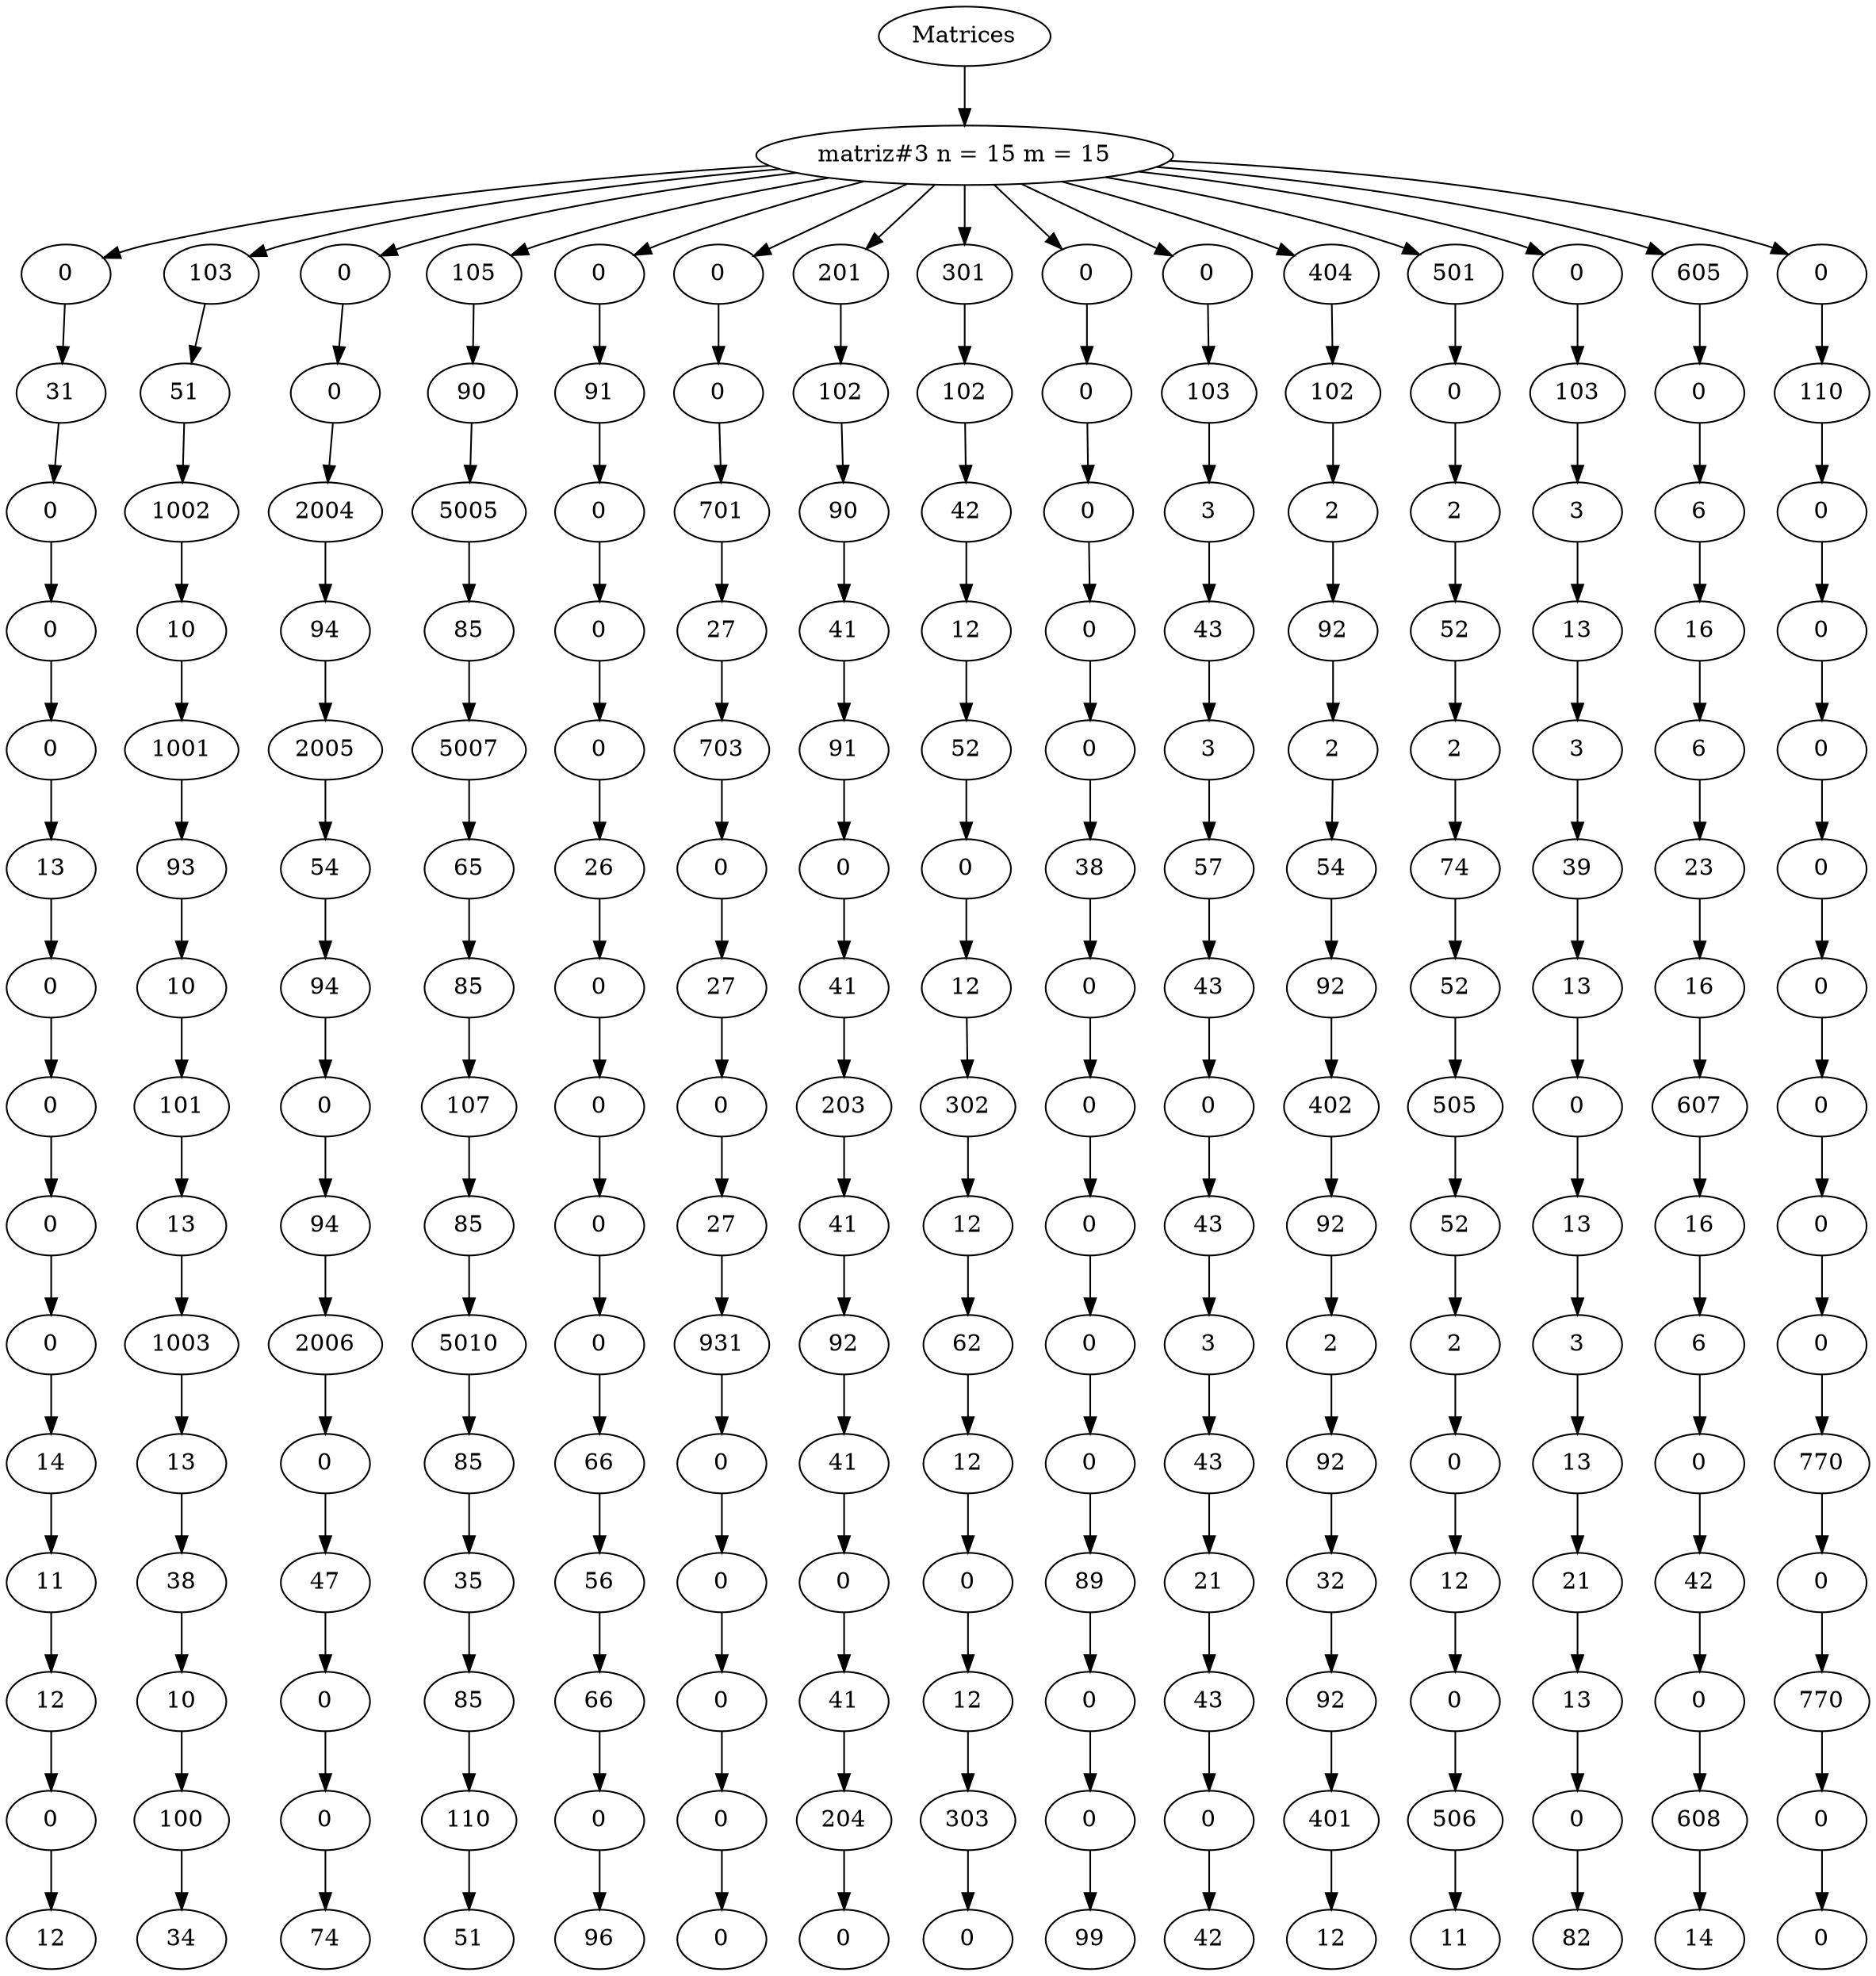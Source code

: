 // Grafica
digraph {
	A [label=Matrices]
	B [label="matriz#3 n = 15 m = 15"]
	A -> B
	1 [label=0]
	2 [label=103]
	3 [label=0]
	4 [label=105]
	5 [label=0]
	6 [label=0]
	7 [label=201]
	8 [label=301]
	9 [label=0]
	10 [label=0]
	11 [label=404]
	12 [label=501]
	13 [label=0]
	14 [label=605]
	15 [label=0]
	16 [label=31]
	17 [label=51]
	18 [label=0]
	19 [label=90]
	20 [label=91]
	21 [label=0]
	22 [label=102]
	23 [label=102]
	24 [label=0]
	25 [label=103]
	26 [label=102]
	27 [label=0]
	28 [label=103]
	29 [label=0]
	30 [label=110]
	31 [label=0]
	32 [label=1002]
	33 [label=2004]
	34 [label=5005]
	35 [label=0]
	36 [label=701]
	37 [label=90]
	38 [label=42]
	39 [label=0]
	40 [label=3]
	41 [label=2]
	42 [label=2]
	43 [label=3]
	44 [label=6]
	45 [label=0]
	46 [label=0]
	47 [label=10]
	48 [label=94]
	49 [label=85]
	50 [label=0]
	51 [label=27]
	52 [label=41]
	53 [label=12]
	54 [label=0]
	55 [label=43]
	56 [label=92]
	57 [label=52]
	58 [label=13]
	59 [label=16]
	60 [label=0]
	61 [label=0]
	62 [label=1001]
	63 [label=2005]
	64 [label=5007]
	65 [label=0]
	66 [label=703]
	67 [label=91]
	68 [label=52]
	69 [label=0]
	70 [label=3]
	71 [label=2]
	72 [label=2]
	73 [label=3]
	74 [label=6]
	75 [label=0]
	76 [label=13]
	77 [label=93]
	78 [label=54]
	79 [label=65]
	80 [label=26]
	81 [label=0]
	82 [label=0]
	83 [label=0]
	84 [label=38]
	85 [label=57]
	86 [label=54]
	87 [label=74]
	88 [label=39]
	89 [label=23]
	90 [label=0]
	91 [label=0]
	92 [label=10]
	93 [label=94]
	94 [label=85]
	95 [label=0]
	96 [label=27]
	97 [label=41]
	98 [label=12]
	99 [label=0]
	100 [label=43]
	101 [label=92]
	102 [label=52]
	103 [label=13]
	104 [label=16]
	105 [label=0]
	106 [label=0]
	107 [label=101]
	108 [label=0]
	109 [label=107]
	110 [label=0]
	111 [label=0]
	112 [label=203]
	113 [label=302]
	114 [label=0]
	115 [label=0]
	116 [label=402]
	117 [label=505]
	118 [label=0]
	119 [label=607]
	120 [label=0]
	121 [label=0]
	122 [label=13]
	123 [label=94]
	124 [label=85]
	125 [label=0]
	126 [label=27]
	127 [label=41]
	128 [label=12]
	129 [label=0]
	130 [label=43]
	131 [label=92]
	132 [label=52]
	133 [label=13]
	134 [label=16]
	135 [label=0]
	136 [label=0]
	137 [label=1003]
	138 [label=2006]
	139 [label=5010]
	140 [label=0]
	141 [label=931]
	142 [label=92]
	143 [label=62]
	144 [label=0]
	145 [label=3]
	146 [label=2]
	147 [label=2]
	148 [label=3]
	149 [label=6]
	150 [label=0]
	151 [label=14]
	152 [label=13]
	153 [label=0]
	154 [label=85]
	155 [label=66]
	156 [label=0]
	157 [label=41]
	158 [label=12]
	159 [label=0]
	160 [label=43]
	161 [label=92]
	162 [label=0]
	163 [label=13]
	164 [label=0]
	165 [label=770]
	166 [label=11]
	167 [label=38]
	168 [label=47]
	169 [label=35]
	170 [label=56]
	171 [label=0]
	172 [label=0]
	173 [label=0]
	174 [label=89]
	175 [label=21]
	176 [label=32]
	177 [label=12]
	178 [label=21]
	179 [label=42]
	180 [label=0]
	181 [label=12]
	182 [label=10]
	183 [label=0]
	184 [label=85]
	185 [label=66]
	186 [label=0]
	187 [label=41]
	188 [label=12]
	189 [label=0]
	190 [label=43]
	191 [label=92]
	192 [label=0]
	193 [label=13]
	194 [label=0]
	195 [label=770]
	196 [label=0]
	197 [label=100]
	198 [label=0]
	199 [label=110]
	200 [label=0]
	201 [label=0]
	202 [label=204]
	203 [label=303]
	204 [label=0]
	205 [label=0]
	206 [label=401]
	207 [label=506]
	208 [label=0]
	209 [label=608]
	210 [label=0]
	211 [label=12]
	212 [label=34]
	213 [label=74]
	214 [label=51]
	215 [label=96]
	216 [label=0]
	217 [label=0]
	218 [label=0]
	219 [label=99]
	220 [label=42]
	221 [label=12]
	222 [label=11]
	223 [label=82]
	224 [label=14]
	225 [label=0]
	B -> 1
	B -> 2
	B -> 3
	B -> 4
	B -> 5
	B -> 6
	B -> 7
	B -> 8
	B -> 9
	B -> 10
	B -> 11
	B -> 12
	B -> 13
	B -> 14
	B -> 15
	1 -> 16
	2 -> 17
	3 -> 18
	4 -> 19
	5 -> 20
	6 -> 21
	7 -> 22
	8 -> 23
	9 -> 24
	10 -> 25
	11 -> 26
	12 -> 27
	13 -> 28
	14 -> 29
	15 -> 30
	16 -> 31
	17 -> 32
	18 -> 33
	19 -> 34
	20 -> 35
	21 -> 36
	22 -> 37
	23 -> 38
	24 -> 39
	25 -> 40
	26 -> 41
	27 -> 42
	28 -> 43
	29 -> 44
	30 -> 45
	31 -> 46
	32 -> 47
	33 -> 48
	34 -> 49
	35 -> 50
	36 -> 51
	37 -> 52
	38 -> 53
	39 -> 54
	40 -> 55
	41 -> 56
	42 -> 57
	43 -> 58
	44 -> 59
	45 -> 60
	46 -> 61
	47 -> 62
	48 -> 63
	49 -> 64
	50 -> 65
	51 -> 66
	52 -> 67
	53 -> 68
	54 -> 69
	55 -> 70
	56 -> 71
	57 -> 72
	58 -> 73
	59 -> 74
	60 -> 75
	61 -> 76
	62 -> 77
	63 -> 78
	64 -> 79
	65 -> 80
	66 -> 81
	67 -> 82
	68 -> 83
	69 -> 84
	70 -> 85
	71 -> 86
	72 -> 87
	73 -> 88
	74 -> 89
	75 -> 90
	76 -> 91
	77 -> 92
	78 -> 93
	79 -> 94
	80 -> 95
	81 -> 96
	82 -> 97
	83 -> 98
	84 -> 99
	85 -> 100
	86 -> 101
	87 -> 102
	88 -> 103
	89 -> 104
	90 -> 105
	91 -> 106
	92 -> 107
	93 -> 108
	94 -> 109
	95 -> 110
	96 -> 111
	97 -> 112
	98 -> 113
	99 -> 114
	100 -> 115
	101 -> 116
	102 -> 117
	103 -> 118
	104 -> 119
	105 -> 120
	106 -> 121
	107 -> 122
	108 -> 123
	109 -> 124
	110 -> 125
	111 -> 126
	112 -> 127
	113 -> 128
	114 -> 129
	115 -> 130
	116 -> 131
	117 -> 132
	118 -> 133
	119 -> 134
	120 -> 135
	121 -> 136
	122 -> 137
	123 -> 138
	124 -> 139
	125 -> 140
	126 -> 141
	127 -> 142
	128 -> 143
	129 -> 144
	130 -> 145
	131 -> 146
	132 -> 147
	133 -> 148
	134 -> 149
	135 -> 150
	136 -> 151
	137 -> 152
	138 -> 153
	139 -> 154
	140 -> 155
	141 -> 156
	142 -> 157
	143 -> 158
	144 -> 159
	145 -> 160
	146 -> 161
	147 -> 162
	148 -> 163
	149 -> 164
	150 -> 165
	151 -> 166
	152 -> 167
	153 -> 168
	154 -> 169
	155 -> 170
	156 -> 171
	157 -> 172
	158 -> 173
	159 -> 174
	160 -> 175
	161 -> 176
	162 -> 177
	163 -> 178
	164 -> 179
	165 -> 180
	166 -> 181
	167 -> 182
	168 -> 183
	169 -> 184
	170 -> 185
	171 -> 186
	172 -> 187
	173 -> 188
	174 -> 189
	175 -> 190
	176 -> 191
	177 -> 192
	178 -> 193
	179 -> 194
	180 -> 195
	181 -> 196
	182 -> 197
	183 -> 198
	184 -> 199
	185 -> 200
	186 -> 201
	187 -> 202
	188 -> 203
	189 -> 204
	190 -> 205
	191 -> 206
	192 -> 207
	193 -> 208
	194 -> 209
	195 -> 210
	196 -> 211
	197 -> 212
	198 -> 213
	199 -> 214
	200 -> 215
	201 -> 216
	202 -> 217
	203 -> 218
	204 -> 219
	205 -> 220
	206 -> 221
	207 -> 222
	208 -> 223
	209 -> 224
	210 -> 225
}
